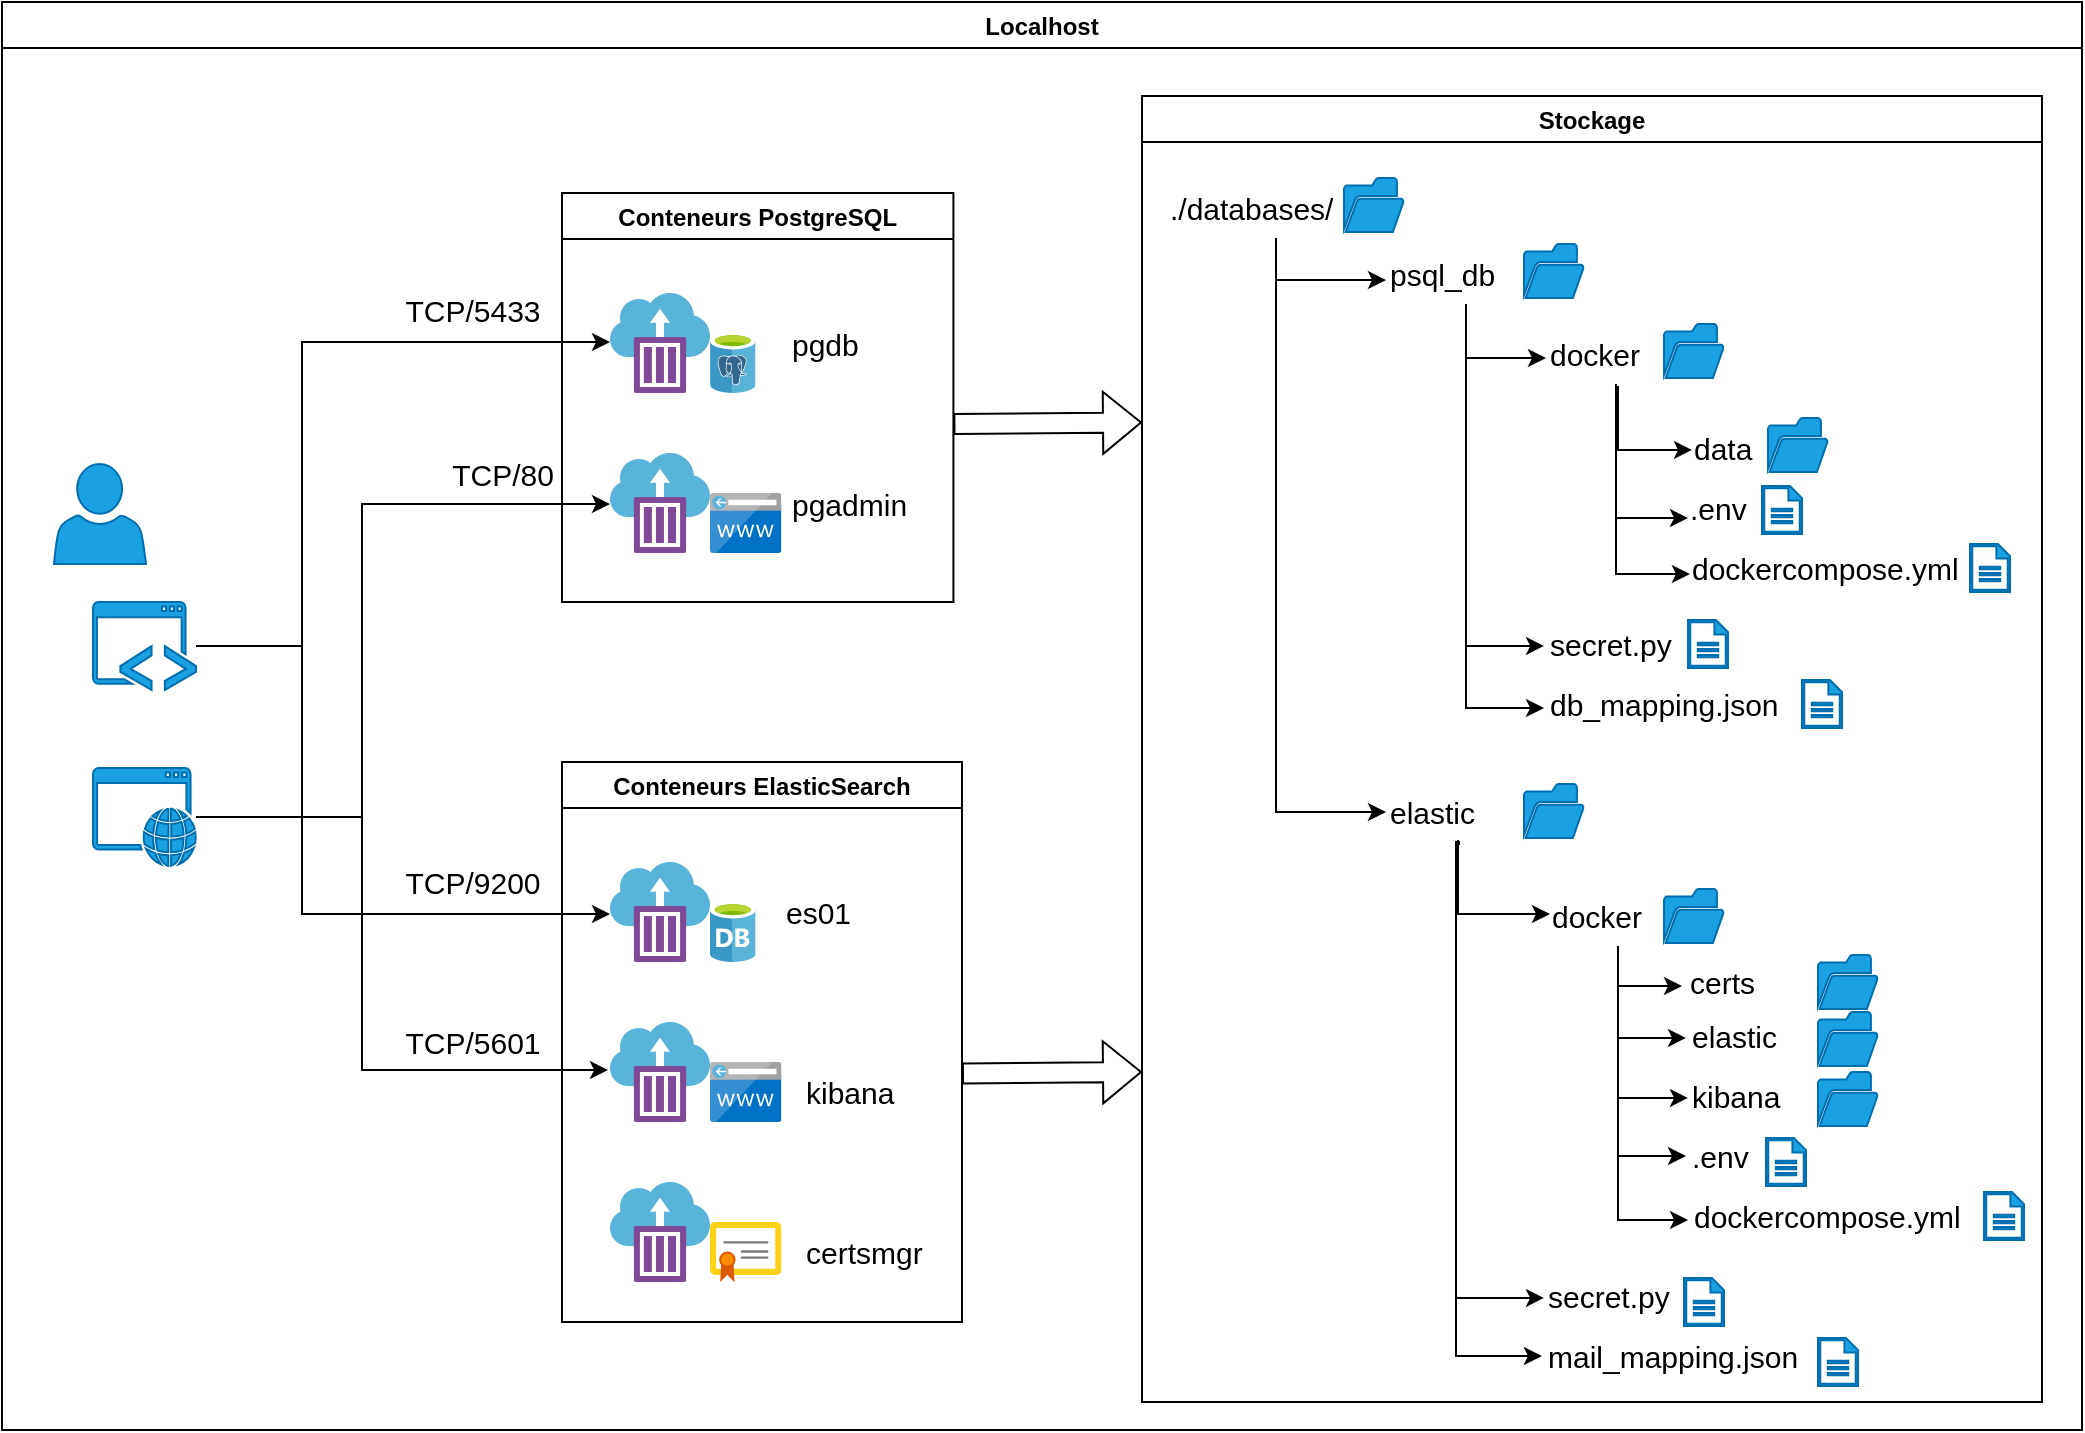 <mxfile version="20.3.0" type="device"><diagram id="EhChE-45HuIZkj6PtDuR" name="Page-1"><mxGraphModel dx="1420" dy="857" grid="1" gridSize="10" guides="1" tooltips="1" connect="1" arrows="1" fold="1" page="1" pageScale="1" pageWidth="1169" pageHeight="827" math="0" shadow="0"><root><mxCell id="0"/><mxCell id="1" parent="0"/><mxCell id="lmeQF-V1sz2n1K19VX6t-9" value="Localhost" style="swimlane;" vertex="1" parent="1"><mxGeometry x="60" y="39" width="1040" height="714" as="geometry"><mxRectangle x="60" y="39" width="100" height="30" as="alternateBounds"/></mxGeometry></mxCell><mxCell id="lmeQF-V1sz2n1K19VX6t-10" value="Stockage" style="swimlane;" vertex="1" parent="lmeQF-V1sz2n1K19VX6t-9"><mxGeometry x="570" y="47" width="450" height="653" as="geometry"/></mxCell><mxCell id="lmeQF-V1sz2n1K19VX6t-65" style="edgeStyle=orthogonalEdgeStyle;rounded=0;orthogonalLoop=1;jettySize=auto;html=1;entryX=0;entryY=0.6;entryDx=0;entryDy=0;entryPerimeter=0;fontSize=15;" edge="1" parent="lmeQF-V1sz2n1K19VX6t-10" source="lmeQF-V1sz2n1K19VX6t-49" target="lmeQF-V1sz2n1K19VX6t-64"><mxGeometry relative="1" as="geometry"/></mxCell><mxCell id="lmeQF-V1sz2n1K19VX6t-118" style="edgeStyle=orthogonalEdgeStyle;rounded=0;orthogonalLoop=1;jettySize=auto;html=1;entryX=0;entryY=0.5;entryDx=0;entryDy=0;entryPerimeter=0;fontSize=15;" edge="1" parent="lmeQF-V1sz2n1K19VX6t-10" source="lmeQF-V1sz2n1K19VX6t-49" target="lmeQF-V1sz2n1K19VX6t-87"><mxGeometry relative="1" as="geometry"/></mxCell><mxCell id="lmeQF-V1sz2n1K19VX6t-49" value="./databases/" style="text;html=1;align=left;verticalAlign=middle;resizable=0;points=[];autosize=1;strokeColor=none;fillColor=none;fontSize=15;" vertex="1" parent="lmeQF-V1sz2n1K19VX6t-10"><mxGeometry x="12" y="41" width="110" height="30" as="geometry"/></mxCell><mxCell id="lmeQF-V1sz2n1K19VX6t-67" style="edgeStyle=orthogonalEdgeStyle;rounded=0;orthogonalLoop=1;jettySize=auto;html=1;entryX=0;entryY=0.567;entryDx=0;entryDy=0;entryPerimeter=0;fontSize=15;" edge="1" parent="lmeQF-V1sz2n1K19VX6t-10" source="lmeQF-V1sz2n1K19VX6t-64" target="lmeQF-V1sz2n1K19VX6t-66"><mxGeometry relative="1" as="geometry"/></mxCell><mxCell id="lmeQF-V1sz2n1K19VX6t-77" style="edgeStyle=orthogonalEdgeStyle;rounded=0;orthogonalLoop=1;jettySize=auto;html=1;entryX=-0.012;entryY=0.533;entryDx=0;entryDy=0;entryPerimeter=0;fontSize=15;" edge="1" parent="lmeQF-V1sz2n1K19VX6t-10" source="lmeQF-V1sz2n1K19VX6t-64" target="lmeQF-V1sz2n1K19VX6t-73"><mxGeometry relative="1" as="geometry"/></mxCell><mxCell id="lmeQF-V1sz2n1K19VX6t-78" style="edgeStyle=orthogonalEdgeStyle;rounded=0;orthogonalLoop=1;jettySize=auto;html=1;entryX=-0.007;entryY=0.567;entryDx=0;entryDy=0;entryPerimeter=0;fontSize=15;" edge="1" parent="lmeQF-V1sz2n1K19VX6t-10" source="lmeQF-V1sz2n1K19VX6t-64" target="lmeQF-V1sz2n1K19VX6t-74"><mxGeometry relative="1" as="geometry"/></mxCell><mxCell id="lmeQF-V1sz2n1K19VX6t-64" value="psql_db" style="text;html=1;align=left;verticalAlign=middle;resizable=0;points=[];autosize=1;strokeColor=none;fillColor=none;fontSize=15;" vertex="1" parent="lmeQF-V1sz2n1K19VX6t-10"><mxGeometry x="122" y="74" width="80" height="30" as="geometry"/></mxCell><mxCell id="lmeQF-V1sz2n1K19VX6t-75" style="edgeStyle=orthogonalEdgeStyle;rounded=0;orthogonalLoop=1;jettySize=auto;html=1;entryX=0.02;entryY=0.667;entryDx=0;entryDy=0;entryPerimeter=0;fontSize=15;" edge="1" parent="lmeQF-V1sz2n1K19VX6t-10" source="lmeQF-V1sz2n1K19VX6t-66" target="lmeQF-V1sz2n1K19VX6t-71"><mxGeometry relative="1" as="geometry"/></mxCell><mxCell id="lmeQF-V1sz2n1K19VX6t-76" style="edgeStyle=orthogonalEdgeStyle;rounded=0;orthogonalLoop=1;jettySize=auto;html=1;entryX=0.006;entryY=0.6;entryDx=0;entryDy=0;entryPerimeter=0;fontSize=15;exitX=0.5;exitY=1;exitDx=0;exitDy=0;exitPerimeter=0;" edge="1" parent="lmeQF-V1sz2n1K19VX6t-10" source="lmeQF-V1sz2n1K19VX6t-66" target="lmeQF-V1sz2n1K19VX6t-72"><mxGeometry relative="1" as="geometry"><mxPoint x="271.04" y="202.99" as="targetPoint"/></mxGeometry></mxCell><mxCell id="lmeQF-V1sz2n1K19VX6t-121" style="edgeStyle=orthogonalEdgeStyle;rounded=0;orthogonalLoop=1;jettySize=auto;html=1;entryX=0.02;entryY=0.533;entryDx=0;entryDy=0;entryPerimeter=0;fontSize=15;exitX=0.514;exitY=1.033;exitDx=0;exitDy=0;exitPerimeter=0;" edge="1" parent="lmeQF-V1sz2n1K19VX6t-10" source="lmeQF-V1sz2n1K19VX6t-66" target="lmeQF-V1sz2n1K19VX6t-119"><mxGeometry relative="1" as="geometry"/></mxCell><mxCell id="lmeQF-V1sz2n1K19VX6t-66" value="docker" style="text;html=1;align=left;verticalAlign=middle;resizable=0;points=[];autosize=1;strokeColor=none;fillColor=none;fontSize=15;" vertex="1" parent="lmeQF-V1sz2n1K19VX6t-10"><mxGeometry x="202" y="114" width="70" height="30" as="geometry"/></mxCell><mxCell id="lmeQF-V1sz2n1K19VX6t-71" value=".env" style="text;html=1;align=left;verticalAlign=middle;resizable=0;points=[];autosize=1;strokeColor=none;fillColor=none;fontSize=15;" vertex="1" parent="lmeQF-V1sz2n1K19VX6t-10"><mxGeometry x="272" y="191" width="50" height="30" as="geometry"/></mxCell><mxCell id="lmeQF-V1sz2n1K19VX6t-72" value="dockercompose.yml" style="text;html=1;align=left;verticalAlign=middle;resizable=0;points=[];autosize=1;strokeColor=none;fillColor=none;fontSize=15;" vertex="1" parent="lmeQF-V1sz2n1K19VX6t-10"><mxGeometry x="273" y="221" width="160" height="30" as="geometry"/></mxCell><mxCell id="lmeQF-V1sz2n1K19VX6t-73" value="secret.py" style="text;html=1;align=left;verticalAlign=middle;resizable=0;points=[];autosize=1;strokeColor=none;fillColor=none;fontSize=15;" vertex="1" parent="lmeQF-V1sz2n1K19VX6t-10"><mxGeometry x="202" y="259" width="80" height="30" as="geometry"/></mxCell><mxCell id="lmeQF-V1sz2n1K19VX6t-74" value="db_mapping.json" style="text;html=1;align=left;verticalAlign=middle;resizable=0;points=[];autosize=1;strokeColor=none;fillColor=none;fontSize=15;" vertex="1" parent="lmeQF-V1sz2n1K19VX6t-10"><mxGeometry x="202" y="289" width="140" height="30" as="geometry"/></mxCell><mxCell id="lmeQF-V1sz2n1K19VX6t-79" value="" style="sketch=0;pointerEvents=1;shadow=0;dashed=0;html=1;strokeColor=#006EAF;fillColor=#1ba1e2;labelPosition=center;verticalLabelPosition=bottom;verticalAlign=top;outlineConnect=0;align=center;shape=mxgraph.office.concepts.folder_open;fontColor=#ffffff;" vertex="1" parent="lmeQF-V1sz2n1K19VX6t-10"><mxGeometry x="101" y="41" width="30" height="27" as="geometry"/></mxCell><mxCell id="lmeQF-V1sz2n1K19VX6t-80" value="" style="sketch=0;pointerEvents=1;shadow=0;dashed=0;html=1;strokeColor=#006EAF;fillColor=#1ba1e2;labelPosition=center;verticalLabelPosition=bottom;verticalAlign=top;outlineConnect=0;align=center;shape=mxgraph.office.concepts.folder_open;fontColor=#ffffff;" vertex="1" parent="lmeQF-V1sz2n1K19VX6t-10"><mxGeometry x="191" y="74" width="30" height="27" as="geometry"/></mxCell><mxCell id="lmeQF-V1sz2n1K19VX6t-81" value="" style="sketch=0;pointerEvents=1;shadow=0;dashed=0;html=1;strokeColor=#006EAF;fillColor=#1ba1e2;labelPosition=center;verticalLabelPosition=bottom;verticalAlign=top;outlineConnect=0;align=center;shape=mxgraph.office.concepts.folder_open;fontColor=#ffffff;" vertex="1" parent="lmeQF-V1sz2n1K19VX6t-10"><mxGeometry x="261" y="114" width="30" height="27" as="geometry"/></mxCell><mxCell id="lmeQF-V1sz2n1K19VX6t-83" value="" style="sketch=0;pointerEvents=1;shadow=0;dashed=0;html=1;strokeColor=#006EAF;fillColor=#1ba1e2;labelPosition=center;verticalLabelPosition=bottom;verticalAlign=top;outlineConnect=0;align=center;shape=mxgraph.office.concepts.document;fontSize=15;fontColor=#ffffff;" vertex="1" parent="lmeQF-V1sz2n1K19VX6t-10"><mxGeometry x="310" y="195" width="20" height="24" as="geometry"/></mxCell><mxCell id="lmeQF-V1sz2n1K19VX6t-85" value="" style="sketch=0;pointerEvents=1;shadow=0;dashed=0;html=1;strokeColor=#006EAF;fillColor=#1ba1e2;labelPosition=center;verticalLabelPosition=bottom;verticalAlign=top;outlineConnect=0;align=center;shape=mxgraph.office.concepts.document;fontSize=15;fontColor=#ffffff;" vertex="1" parent="lmeQF-V1sz2n1K19VX6t-10"><mxGeometry x="273" y="262" width="20" height="24" as="geometry"/></mxCell><mxCell id="lmeQF-V1sz2n1K19VX6t-86" value="" style="sketch=0;pointerEvents=1;shadow=0;dashed=0;html=1;strokeColor=#006EAF;fillColor=#1ba1e2;labelPosition=center;verticalLabelPosition=bottom;verticalAlign=top;outlineConnect=0;align=center;shape=mxgraph.office.concepts.document;fontSize=15;fontColor=#ffffff;" vertex="1" parent="lmeQF-V1sz2n1K19VX6t-10"><mxGeometry x="330" y="292" width="20" height="24" as="geometry"/></mxCell><mxCell id="lmeQF-V1sz2n1K19VX6t-90" style="edgeStyle=orthogonalEdgeStyle;rounded=0;orthogonalLoop=1;jettySize=auto;html=1;entryX=0.014;entryY=0.467;entryDx=0;entryDy=0;entryPerimeter=0;fontSize=15;exitX=0.514;exitY=0.967;exitDx=0;exitDy=0;exitPerimeter=0;" edge="1" parent="lmeQF-V1sz2n1K19VX6t-10" source="lmeQF-V1sz2n1K19VX6t-87" target="lmeQF-V1sz2n1K19VX6t-88"><mxGeometry relative="1" as="geometry"/></mxCell><mxCell id="lmeQF-V1sz2n1K19VX6t-107" style="edgeStyle=orthogonalEdgeStyle;rounded=0;orthogonalLoop=1;jettySize=auto;html=1;entryX=0;entryY=0.533;entryDx=0;entryDy=0;entryPerimeter=0;fontSize=15;exitX=0.529;exitY=1.033;exitDx=0;exitDy=0;exitPerimeter=0;" edge="1" parent="lmeQF-V1sz2n1K19VX6t-10" source="lmeQF-V1sz2n1K19VX6t-87" target="lmeQF-V1sz2n1K19VX6t-105"><mxGeometry relative="1" as="geometry"><Array as="points"><mxPoint x="157" y="374"/><mxPoint x="157" y="601"/></Array></mxGeometry></mxCell><mxCell id="lmeQF-V1sz2n1K19VX6t-108" style="edgeStyle=orthogonalEdgeStyle;rounded=0;orthogonalLoop=1;jettySize=auto;html=1;entryX=-0.007;entryY=0.5;entryDx=0;entryDy=0;entryPerimeter=0;fontSize=15;exitX=0.529;exitY=1;exitDx=0;exitDy=0;exitPerimeter=0;" edge="1" parent="lmeQF-V1sz2n1K19VX6t-10" source="lmeQF-V1sz2n1K19VX6t-87" target="lmeQF-V1sz2n1K19VX6t-106"><mxGeometry relative="1" as="geometry"><Array as="points"><mxPoint x="157" y="373"/><mxPoint x="157" y="630"/></Array></mxGeometry></mxCell><mxCell id="lmeQF-V1sz2n1K19VX6t-87" value="elastic&lt;span style=&quot;color: rgba(0, 0, 0, 0); font-family: monospace; font-size: 0px;&quot;&gt;%3CmxGraphModel%3E%3Croot%3E%3CmxCell%20id%3D%220%22%2F%3E%3CmxCell%20id%3D%221%22%20parent%3D%220%22%2F%3E%3CmxCell%20id%3D%222%22%20value%3D%22psql_db%22%20style%3D%22text%3Bhtml%3D1%3Balign%3Dleft%3BverticalAlign%3Dmiddle%3Bresizable%3D0%3Bpoints%3D%5B%5D%3Bautosize%3D1%3BstrokeColor%3Dnone%3BfillColor%3Dnone%3BfontSize%3D15%3B%22%20vertex%3D%221%22%20parent%3D%221%22%3E%3CmxGeometry%20x%3D%22641%22%20y%3D%22161%22%20width%3D%2280%22%20height%3D%2230%22%20as%3D%22geometry%22%2F%3E%3C%2FmxCell%3E%3C%2Froot%3E%3C%2FmxGraphModel%3E&lt;/span&gt;" style="text;html=1;align=left;verticalAlign=middle;resizable=0;points=[];autosize=1;strokeColor=none;fillColor=none;fontSize=15;" vertex="1" parent="lmeQF-V1sz2n1K19VX6t-10"><mxGeometry x="122" y="343" width="70" height="30" as="geometry"/></mxCell><mxCell id="lmeQF-V1sz2n1K19VX6t-94" style="edgeStyle=orthogonalEdgeStyle;rounded=0;orthogonalLoop=1;jettySize=auto;html=1;entryX=-0.033;entryY=0.567;entryDx=0;entryDy=0;entryPerimeter=0;fontSize=15;" edge="1" parent="lmeQF-V1sz2n1K19VX6t-10" source="lmeQF-V1sz2n1K19VX6t-88" target="lmeQF-V1sz2n1K19VX6t-91"><mxGeometry relative="1" as="geometry"/></mxCell><mxCell id="lmeQF-V1sz2n1K19VX6t-95" style="edgeStyle=orthogonalEdgeStyle;rounded=0;orthogonalLoop=1;jettySize=auto;html=1;entryX=-0.014;entryY=0.533;entryDx=0;entryDy=0;entryPerimeter=0;fontSize=15;" edge="1" parent="lmeQF-V1sz2n1K19VX6t-10" source="lmeQF-V1sz2n1K19VX6t-88" target="lmeQF-V1sz2n1K19VX6t-92"><mxGeometry relative="1" as="geometry"/></mxCell><mxCell id="lmeQF-V1sz2n1K19VX6t-96" style="edgeStyle=orthogonalEdgeStyle;rounded=0;orthogonalLoop=1;jettySize=auto;html=1;entryX=0;entryY=0.533;entryDx=0;entryDy=0;entryPerimeter=0;fontSize=15;" edge="1" parent="lmeQF-V1sz2n1K19VX6t-10" source="lmeQF-V1sz2n1K19VX6t-88" target="lmeQF-V1sz2n1K19VX6t-93"><mxGeometry relative="1" as="geometry"/></mxCell><mxCell id="lmeQF-V1sz2n1K19VX6t-99" style="edgeStyle=orthogonalEdgeStyle;rounded=0;orthogonalLoop=1;jettySize=auto;html=1;entryX=-0.02;entryY=0.5;entryDx=0;entryDy=0;entryPerimeter=0;fontSize=15;" edge="1" parent="lmeQF-V1sz2n1K19VX6t-10" source="lmeQF-V1sz2n1K19VX6t-88" target="lmeQF-V1sz2n1K19VX6t-97"><mxGeometry relative="1" as="geometry"/></mxCell><mxCell id="lmeQF-V1sz2n1K19VX6t-104" style="edgeStyle=orthogonalEdgeStyle;rounded=0;orthogonalLoop=1;jettySize=auto;html=1;entryX=-0.006;entryY=0.567;entryDx=0;entryDy=0;entryPerimeter=0;fontSize=15;exitX=0.5;exitY=1.033;exitDx=0;exitDy=0;exitPerimeter=0;" edge="1" parent="lmeQF-V1sz2n1K19VX6t-10" source="lmeQF-V1sz2n1K19VX6t-88" target="lmeQF-V1sz2n1K19VX6t-98"><mxGeometry relative="1" as="geometry"/></mxCell><mxCell id="lmeQF-V1sz2n1K19VX6t-88" value="docker" style="text;html=1;align=left;verticalAlign=middle;resizable=0;points=[];autosize=1;strokeColor=none;fillColor=none;fontSize=15;" vertex="1" parent="lmeQF-V1sz2n1K19VX6t-10"><mxGeometry x="203" y="395" width="70" height="30" as="geometry"/></mxCell><mxCell id="lmeQF-V1sz2n1K19VX6t-91" value="certs" style="text;html=1;align=left;verticalAlign=middle;resizable=0;points=[];autosize=1;strokeColor=none;fillColor=none;fontSize=15;" vertex="1" parent="lmeQF-V1sz2n1K19VX6t-10"><mxGeometry x="272" y="428" width="60" height="30" as="geometry"/></mxCell><mxCell id="lmeQF-V1sz2n1K19VX6t-92" value="elastic&lt;span style=&quot;color: rgba(0, 0, 0, 0); font-family: monospace; font-size: 0px;&quot;&gt;%3CmxGraphModel%3E%3Croot%3E%3CmxCell%20id%3D%220%22%2F%3E%3CmxCell%20id%3D%221%22%20parent%3D%220%22%2F%3E%3CmxCell%20id%3D%222%22%20value%3D%22certs%22%20style%3D%22text%3Bhtml%3D1%3Balign%3Dleft%3BverticalAlign%3Dmiddle%3Bresizable%3D0%3Bpoints%3D%5B%5D%3Bautosize%3D1%3BstrokeColor%3Dnone%3BfillColor%3Dnone%3BfontSize%3D15%3B%22%20vertex%3D%221%22%20parent%3D%221%22%3E%3CmxGeometry%20x%3D%22791%22%20y%3D%22480%22%20width%3D%2260%22%20height%3D%2230%22%20as%3D%22geometry%22%2F%3E%3C%2FmxCell%3E%3C%2Froot%3E%3C%2FmxGraphModel%3E&lt;/span&gt;" style="text;html=1;align=left;verticalAlign=middle;resizable=0;points=[];autosize=1;strokeColor=none;fillColor=none;fontSize=15;" vertex="1" parent="lmeQF-V1sz2n1K19VX6t-10"><mxGeometry x="273" y="455" width="70" height="30" as="geometry"/></mxCell><mxCell id="lmeQF-V1sz2n1K19VX6t-93" value="kibana" style="text;html=1;align=left;verticalAlign=middle;resizable=0;points=[];autosize=1;strokeColor=none;fillColor=none;fontSize=15;" vertex="1" parent="lmeQF-V1sz2n1K19VX6t-10"><mxGeometry x="273" y="485" width="70" height="30" as="geometry"/></mxCell><mxCell id="lmeQF-V1sz2n1K19VX6t-97" value=".env" style="text;html=1;align=left;verticalAlign=middle;resizable=0;points=[];autosize=1;strokeColor=none;fillColor=none;fontSize=15;" vertex="1" parent="lmeQF-V1sz2n1K19VX6t-10"><mxGeometry x="273" y="515" width="50" height="30" as="geometry"/></mxCell><mxCell id="lmeQF-V1sz2n1K19VX6t-98" value="dockercompose.yml" style="text;html=1;align=left;verticalAlign=middle;resizable=0;points=[];autosize=1;strokeColor=none;fillColor=none;fontSize=15;" vertex="1" parent="lmeQF-V1sz2n1K19VX6t-10"><mxGeometry x="274" y="545" width="160" height="30" as="geometry"/></mxCell><mxCell id="lmeQF-V1sz2n1K19VX6t-105" value="secret.py" style="text;html=1;align=left;verticalAlign=middle;resizable=0;points=[];autosize=1;strokeColor=none;fillColor=none;fontSize=15;" vertex="1" parent="lmeQF-V1sz2n1K19VX6t-10"><mxGeometry x="201" y="585" width="80" height="30" as="geometry"/></mxCell><mxCell id="lmeQF-V1sz2n1K19VX6t-106" value="mail_mapping.json" style="text;html=1;align=left;verticalAlign=middle;resizable=0;points=[];autosize=1;strokeColor=none;fillColor=none;fontSize=15;" vertex="1" parent="lmeQF-V1sz2n1K19VX6t-10"><mxGeometry x="201" y="615" width="150" height="30" as="geometry"/></mxCell><mxCell id="lmeQF-V1sz2n1K19VX6t-109" value="" style="sketch=0;pointerEvents=1;shadow=0;dashed=0;html=1;strokeColor=#006EAF;fillColor=#1ba1e2;labelPosition=center;verticalLabelPosition=bottom;verticalAlign=top;outlineConnect=0;align=center;shape=mxgraph.office.concepts.folder_open;fontColor=#ffffff;" vertex="1" parent="lmeQF-V1sz2n1K19VX6t-10"><mxGeometry x="191" y="344" width="30" height="27" as="geometry"/></mxCell><mxCell id="lmeQF-V1sz2n1K19VX6t-110" value="" style="sketch=0;pointerEvents=1;shadow=0;dashed=0;html=1;strokeColor=#006EAF;fillColor=#1ba1e2;labelPosition=center;verticalLabelPosition=bottom;verticalAlign=top;outlineConnect=0;align=center;shape=mxgraph.office.concepts.folder_open;fontColor=#ffffff;" vertex="1" parent="lmeQF-V1sz2n1K19VX6t-10"><mxGeometry x="261" y="396.5" width="30" height="27" as="geometry"/></mxCell><mxCell id="lmeQF-V1sz2n1K19VX6t-111" value="" style="sketch=0;pointerEvents=1;shadow=0;dashed=0;html=1;strokeColor=#006EAF;fillColor=#1ba1e2;labelPosition=center;verticalLabelPosition=bottom;verticalAlign=top;outlineConnect=0;align=center;shape=mxgraph.office.concepts.folder_open;fontColor=#ffffff;" vertex="1" parent="lmeQF-V1sz2n1K19VX6t-10"><mxGeometry x="338" y="429.5" width="30" height="27" as="geometry"/></mxCell><mxCell id="lmeQF-V1sz2n1K19VX6t-112" value="" style="sketch=0;pointerEvents=1;shadow=0;dashed=0;html=1;strokeColor=#006EAF;fillColor=#1ba1e2;labelPosition=center;verticalLabelPosition=bottom;verticalAlign=top;outlineConnect=0;align=center;shape=mxgraph.office.concepts.folder_open;fontColor=#ffffff;" vertex="1" parent="lmeQF-V1sz2n1K19VX6t-10"><mxGeometry x="338" y="458" width="30" height="27" as="geometry"/></mxCell><mxCell id="lmeQF-V1sz2n1K19VX6t-113" value="" style="sketch=0;pointerEvents=1;shadow=0;dashed=0;html=1;strokeColor=#006EAF;fillColor=#1ba1e2;labelPosition=center;verticalLabelPosition=bottom;verticalAlign=top;outlineConnect=0;align=center;shape=mxgraph.office.concepts.folder_open;fontColor=#ffffff;" vertex="1" parent="lmeQF-V1sz2n1K19VX6t-10"><mxGeometry x="338" y="488" width="30" height="27" as="geometry"/></mxCell><mxCell id="lmeQF-V1sz2n1K19VX6t-114" value="" style="sketch=0;pointerEvents=1;shadow=0;dashed=0;html=1;strokeColor=#006EAF;fillColor=#1ba1e2;labelPosition=center;verticalLabelPosition=bottom;verticalAlign=top;outlineConnect=0;align=center;shape=mxgraph.office.concepts.document;fontSize=15;fontColor=#ffffff;" vertex="1" parent="lmeQF-V1sz2n1K19VX6t-10"><mxGeometry x="312" y="521" width="20" height="24" as="geometry"/></mxCell><mxCell id="lmeQF-V1sz2n1K19VX6t-115" value="" style="sketch=0;pointerEvents=1;shadow=0;dashed=0;html=1;strokeColor=#006EAF;fillColor=#1ba1e2;labelPosition=center;verticalLabelPosition=bottom;verticalAlign=top;outlineConnect=0;align=center;shape=mxgraph.office.concepts.document;fontSize=15;fontColor=#ffffff;" vertex="1" parent="lmeQF-V1sz2n1K19VX6t-10"><mxGeometry x="421" y="548" width="20" height="24" as="geometry"/></mxCell><mxCell id="lmeQF-V1sz2n1K19VX6t-116" value="" style="sketch=0;pointerEvents=1;shadow=0;dashed=0;html=1;strokeColor=#006EAF;fillColor=#1ba1e2;labelPosition=center;verticalLabelPosition=bottom;verticalAlign=top;outlineConnect=0;align=center;shape=mxgraph.office.concepts.document;fontSize=15;fontColor=#ffffff;" vertex="1" parent="lmeQF-V1sz2n1K19VX6t-10"><mxGeometry x="271" y="591" width="20" height="24" as="geometry"/></mxCell><mxCell id="lmeQF-V1sz2n1K19VX6t-117" value="" style="sketch=0;pointerEvents=1;shadow=0;dashed=0;html=1;strokeColor=#006EAF;fillColor=#1ba1e2;labelPosition=center;verticalLabelPosition=bottom;verticalAlign=top;outlineConnect=0;align=center;shape=mxgraph.office.concepts.document;fontSize=15;fontColor=#ffffff;" vertex="1" parent="lmeQF-V1sz2n1K19VX6t-10"><mxGeometry x="338" y="621" width="20" height="24" as="geometry"/></mxCell><mxCell id="lmeQF-V1sz2n1K19VX6t-84" value="" style="sketch=0;pointerEvents=1;shadow=0;dashed=0;html=1;strokeColor=#006EAF;fillColor=#1ba1e2;labelPosition=center;verticalLabelPosition=bottom;verticalAlign=top;outlineConnect=0;align=center;shape=mxgraph.office.concepts.document;fontSize=15;fontColor=#ffffff;" vertex="1" parent="lmeQF-V1sz2n1K19VX6t-10"><mxGeometry x="414" y="224" width="20" height="24" as="geometry"/></mxCell><mxCell id="lmeQF-V1sz2n1K19VX6t-119" value="data" style="text;html=1;align=left;verticalAlign=middle;resizable=0;points=[];autosize=1;strokeColor=none;fillColor=none;fontSize=15;" vertex="1" parent="lmeQF-V1sz2n1K19VX6t-10"><mxGeometry x="274" y="161" width="50" height="30" as="geometry"/></mxCell><mxCell id="lmeQF-V1sz2n1K19VX6t-122" value="" style="sketch=0;pointerEvents=1;shadow=0;dashed=0;html=1;strokeColor=#006EAF;fillColor=#1ba1e2;labelPosition=center;verticalLabelPosition=bottom;verticalAlign=top;outlineConnect=0;align=center;shape=mxgraph.office.concepts.folder_open;fontColor=#ffffff;" vertex="1" parent="lmeQF-V1sz2n1K19VX6t-10"><mxGeometry x="313" y="161" width="30" height="27" as="geometry"/></mxCell><mxCell id="lmeQF-V1sz2n1K19VX6t-11" value="Conteneurs PostgreSQL" style="swimlane;" vertex="1" parent="lmeQF-V1sz2n1K19VX6t-9"><mxGeometry x="280" y="95.5" width="195.71" height="204.5" as="geometry"/></mxCell><mxCell id="lmeQF-V1sz2n1K19VX6t-12" value="" style="sketch=0;aspect=fixed;html=1;points=[];align=center;image;fontSize=12;image=img/lib/mscae/Container_Instances.svg;" vertex="1" parent="lmeQF-V1sz2n1K19VX6t-11"><mxGeometry x="24" y="50" width="50" height="50" as="geometry"/></mxCell><mxCell id="lmeQF-V1sz2n1K19VX6t-13" value="" style="sketch=0;aspect=fixed;html=1;points=[];align=center;image;fontSize=12;image=img/lib/mscae/Container_Instances.svg;" vertex="1" parent="lmeQF-V1sz2n1K19VX6t-11"><mxGeometry x="24" y="130" width="50" height="50" as="geometry"/></mxCell><mxCell id="lmeQF-V1sz2n1K19VX6t-21" value="" style="sketch=0;aspect=fixed;html=1;points=[];align=center;image;fontSize=12;image=img/lib/mscae/Azure_Database_for_PostgreSQL_servers.svg;" vertex="1" parent="lmeQF-V1sz2n1K19VX6t-11"><mxGeometry x="74" y="70" width="22.8" height="30" as="geometry"/></mxCell><mxCell id="lmeQF-V1sz2n1K19VX6t-24" value="" style="sketch=0;aspect=fixed;html=1;points=[];align=center;image;fontSize=12;image=img/lib/mscae/CustomDomain.svg;" vertex="1" parent="lmeQF-V1sz2n1K19VX6t-11"><mxGeometry x="74" y="150" width="35.71" height="30" as="geometry"/></mxCell><mxCell id="lmeQF-V1sz2n1K19VX6t-135" value="pgdb" style="text;html=1;align=left;verticalAlign=middle;resizable=0;points=[];autosize=1;strokeColor=none;fillColor=none;fontSize=15;" vertex="1" parent="lmeQF-V1sz2n1K19VX6t-11"><mxGeometry x="112.71" y="60" width="60" height="30" as="geometry"/></mxCell><mxCell id="lmeQF-V1sz2n1K19VX6t-136" value="pgadmin" style="text;html=1;align=left;verticalAlign=middle;resizable=0;points=[];autosize=1;strokeColor=none;fillColor=none;fontSize=15;" vertex="1" parent="lmeQF-V1sz2n1K19VX6t-11"><mxGeometry x="112.71" y="140" width="80" height="30" as="geometry"/></mxCell><mxCell id="lmeQF-V1sz2n1K19VX6t-17" value="Conteneurs ElasticSearch" style="swimlane;" vertex="1" parent="lmeQF-V1sz2n1K19VX6t-9"><mxGeometry x="280" y="380" width="200" height="280" as="geometry"/></mxCell><mxCell id="lmeQF-V1sz2n1K19VX6t-18" value="" style="sketch=0;aspect=fixed;html=1;points=[];align=center;image;fontSize=12;image=img/lib/mscae/Container_Instances.svg;" vertex="1" parent="lmeQF-V1sz2n1K19VX6t-17"><mxGeometry x="24" y="50" width="50" height="50" as="geometry"/></mxCell><mxCell id="lmeQF-V1sz2n1K19VX6t-19" value="" style="sketch=0;aspect=fixed;html=1;points=[];align=center;image;fontSize=12;image=img/lib/mscae/Container_Instances.svg;" vertex="1" parent="lmeQF-V1sz2n1K19VX6t-17"><mxGeometry x="24" y="130" width="50" height="50" as="geometry"/></mxCell><mxCell id="lmeQF-V1sz2n1K19VX6t-16" value="" style="sketch=0;aspect=fixed;html=1;points=[];align=center;image;fontSize=12;image=img/lib/mscae/Container_Instances.svg;" vertex="1" parent="lmeQF-V1sz2n1K19VX6t-17"><mxGeometry x="24" y="210" width="50" height="50" as="geometry"/></mxCell><mxCell id="lmeQF-V1sz2n1K19VX6t-20" value="" style="sketch=0;aspect=fixed;html=1;points=[];align=center;image;fontSize=12;image=img/lib/mscae/Database_General.svg;" vertex="1" parent="lmeQF-V1sz2n1K19VX6t-17"><mxGeometry x="74" y="70" width="22.8" height="30" as="geometry"/></mxCell><mxCell id="lmeQF-V1sz2n1K19VX6t-22" value="" style="sketch=0;aspect=fixed;html=1;points=[];align=center;image;fontSize=12;image=img/lib/mscae/Certificate.svg;" vertex="1" parent="lmeQF-V1sz2n1K19VX6t-17"><mxGeometry x="74" y="230" width="35.71" height="30" as="geometry"/></mxCell><mxCell id="lmeQF-V1sz2n1K19VX6t-23" value="" style="sketch=0;aspect=fixed;html=1;points=[];align=center;image;fontSize=12;image=img/lib/mscae/CustomDomain.svg;" vertex="1" parent="lmeQF-V1sz2n1K19VX6t-17"><mxGeometry x="74" y="150" width="35.71" height="30" as="geometry"/></mxCell><mxCell id="lmeQF-V1sz2n1K19VX6t-137" value="es01" style="text;html=1;align=left;verticalAlign=middle;resizable=0;points=[];autosize=1;strokeColor=none;fillColor=none;fontSize=15;" vertex="1" parent="lmeQF-V1sz2n1K19VX6t-17"><mxGeometry x="109.71" y="60" width="60" height="30" as="geometry"/></mxCell><mxCell id="lmeQF-V1sz2n1K19VX6t-138" value="kibana" style="text;html=1;align=left;verticalAlign=middle;resizable=0;points=[];autosize=1;strokeColor=none;fillColor=none;fontSize=15;" vertex="1" parent="lmeQF-V1sz2n1K19VX6t-17"><mxGeometry x="119.71" y="150" width="70" height="30" as="geometry"/></mxCell><mxCell id="lmeQF-V1sz2n1K19VX6t-139" value="certsmgr" style="text;html=1;align=left;verticalAlign=middle;resizable=0;points=[];autosize=1;strokeColor=none;fillColor=none;fontSize=15;" vertex="1" parent="lmeQF-V1sz2n1K19VX6t-17"><mxGeometry x="119.71" y="230" width="80" height="30" as="geometry"/></mxCell><mxCell id="lmeQF-V1sz2n1K19VX6t-25" value="" style="sketch=0;pointerEvents=1;shadow=0;dashed=0;html=1;strokeColor=#006EAF;fillColor=#1ba1e2;labelPosition=center;verticalLabelPosition=bottom;verticalAlign=top;outlineConnect=0;align=center;shape=mxgraph.office.users.user;fontColor=#ffffff;" vertex="1" parent="lmeQF-V1sz2n1K19VX6t-9"><mxGeometry x="26" y="231" width="46" height="50" as="geometry"/></mxCell><mxCell id="lmeQF-V1sz2n1K19VX6t-125" style="edgeStyle=orthogonalEdgeStyle;rounded=0;orthogonalLoop=1;jettySize=auto;html=1;entryX=0;entryY=0.51;entryDx=0;entryDy=0;entryPerimeter=0;fontSize=15;" edge="1" parent="lmeQF-V1sz2n1K19VX6t-9" source="lmeQF-V1sz2n1K19VX6t-27" target="lmeQF-V1sz2n1K19VX6t-13"><mxGeometry relative="1" as="geometry"><Array as="points"><mxPoint x="180" y="408"/><mxPoint x="180" y="251"/></Array></mxGeometry></mxCell><mxCell id="lmeQF-V1sz2n1K19VX6t-126" style="edgeStyle=orthogonalEdgeStyle;rounded=0;orthogonalLoop=1;jettySize=auto;html=1;entryX=-0.02;entryY=0.48;entryDx=0;entryDy=0;entryPerimeter=0;fontSize=15;" edge="1" parent="lmeQF-V1sz2n1K19VX6t-9" source="lmeQF-V1sz2n1K19VX6t-27" target="lmeQF-V1sz2n1K19VX6t-19"><mxGeometry relative="1" as="geometry"><Array as="points"><mxPoint x="180" y="408"/><mxPoint x="180" y="534"/></Array></mxGeometry></mxCell><mxCell id="lmeQF-V1sz2n1K19VX6t-27" value="" style="sketch=0;pointerEvents=1;shadow=0;dashed=0;html=1;strokeColor=#006EAF;fillColor=#1ba1e2;labelPosition=center;verticalLabelPosition=bottom;verticalAlign=top;outlineConnect=0;align=center;shape=mxgraph.office.concepts.application_web;fontColor=#ffffff;" vertex="1" parent="lmeQF-V1sz2n1K19VX6t-9"><mxGeometry x="45.5" y="383" width="51.5" height="49" as="geometry"/></mxCell><mxCell id="lmeQF-V1sz2n1K19VX6t-123" style="edgeStyle=orthogonalEdgeStyle;rounded=0;orthogonalLoop=1;jettySize=auto;html=1;entryX=0;entryY=0.49;entryDx=0;entryDy=0;entryPerimeter=0;fontSize=15;" edge="1" parent="lmeQF-V1sz2n1K19VX6t-9" source="lmeQF-V1sz2n1K19VX6t-48" target="lmeQF-V1sz2n1K19VX6t-12"><mxGeometry relative="1" as="geometry"><Array as="points"><mxPoint x="150" y="322"/><mxPoint x="150" y="170"/></Array></mxGeometry></mxCell><mxCell id="lmeQF-V1sz2n1K19VX6t-124" style="edgeStyle=orthogonalEdgeStyle;rounded=0;orthogonalLoop=1;jettySize=auto;html=1;entryX=0;entryY=0.52;entryDx=0;entryDy=0;entryPerimeter=0;fontSize=15;" edge="1" parent="lmeQF-V1sz2n1K19VX6t-9" source="lmeQF-V1sz2n1K19VX6t-48" target="lmeQF-V1sz2n1K19VX6t-18"><mxGeometry relative="1" as="geometry"><Array as="points"><mxPoint x="150" y="322"/><mxPoint x="150" y="456"/></Array></mxGeometry></mxCell><mxCell id="lmeQF-V1sz2n1K19VX6t-48" value="" style="sketch=0;pointerEvents=1;shadow=0;dashed=0;html=1;strokeColor=#006EAF;fillColor=#1ba1e2;labelPosition=center;verticalLabelPosition=bottom;verticalAlign=top;outlineConnect=0;align=center;shape=mxgraph.office.concepts.application_hybrid;fontColor=#ffffff;" vertex="1" parent="lmeQF-V1sz2n1K19VX6t-9"><mxGeometry x="45.5" y="300" width="51.5" height="44" as="geometry"/></mxCell><mxCell id="lmeQF-V1sz2n1K19VX6t-132" value="TCP/80" style="text;html=1;align=center;verticalAlign=middle;resizable=0;points=[];autosize=1;strokeColor=none;fillColor=none;fontSize=15;" vertex="1" parent="lmeQF-V1sz2n1K19VX6t-9"><mxGeometry x="215" y="221" width="70" height="30" as="geometry"/></mxCell><mxCell id="lmeQF-V1sz2n1K19VX6t-133" value="TCP/9200" style="text;html=1;align=center;verticalAlign=middle;resizable=0;points=[];autosize=1;strokeColor=none;fillColor=none;fontSize=15;" vertex="1" parent="lmeQF-V1sz2n1K19VX6t-9"><mxGeometry x="190" y="425" width="90" height="30" as="geometry"/></mxCell><mxCell id="lmeQF-V1sz2n1K19VX6t-131" value="TCP/5433" style="text;html=1;align=center;verticalAlign=middle;resizable=0;points=[];autosize=1;strokeColor=none;fillColor=none;fontSize=15;" vertex="1" parent="lmeQF-V1sz2n1K19VX6t-9"><mxGeometry x="190" y="139" width="90" height="30" as="geometry"/></mxCell><mxCell id="lmeQF-V1sz2n1K19VX6t-134" value="TCP/5601" style="text;html=1;align=center;verticalAlign=middle;resizable=0;points=[];autosize=1;strokeColor=none;fillColor=none;fontSize=15;" vertex="1" parent="lmeQF-V1sz2n1K19VX6t-9"><mxGeometry x="190" y="505" width="90" height="30" as="geometry"/></mxCell><mxCell id="lmeQF-V1sz2n1K19VX6t-140" value="" style="shape=flexArrow;endArrow=classic;html=1;rounded=0;fontSize=15;entryX=0;entryY=0.25;entryDx=0;entryDy=0;" edge="1" parent="lmeQF-V1sz2n1K19VX6t-9" target="lmeQF-V1sz2n1K19VX6t-10"><mxGeometry width="50" height="50" relative="1" as="geometry"><mxPoint x="475.71" y="211" as="sourcePoint"/><mxPoint x="525.71" y="161" as="targetPoint"/></mxGeometry></mxCell><mxCell id="lmeQF-V1sz2n1K19VX6t-141" value="" style="shape=flexArrow;endArrow=classic;html=1;rounded=0;fontSize=15;" edge="1" parent="lmeQF-V1sz2n1K19VX6t-9"><mxGeometry width="50" height="50" relative="1" as="geometry"><mxPoint x="480" y="535.75" as="sourcePoint"/><mxPoint x="570" y="535" as="targetPoint"/></mxGeometry></mxCell></root></mxGraphModel></diagram></mxfile>